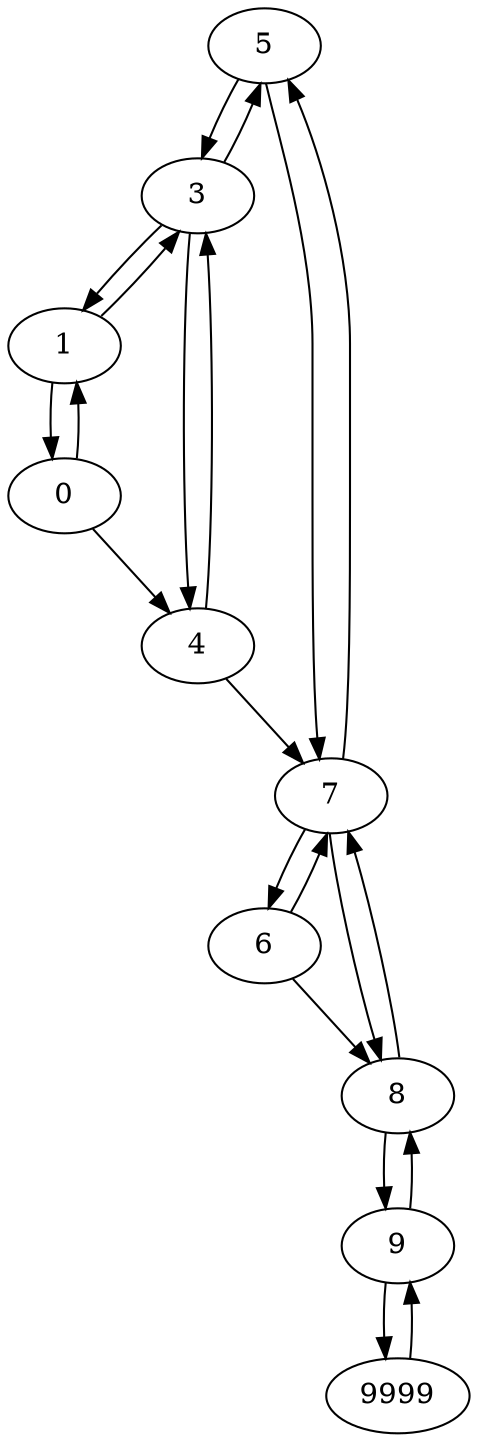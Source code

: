 digraph tree {
	5 -> 3;
	5 -> 7;
	3 -> 5;
	3 -> 1;
	3 -> 4;
	7 -> 5;
	7 -> 6;
	7 -> 8;
	1 -> 3;
	1 -> 0;
	4 -> 3;
	4 -> 7;
	0 -> 1;
	0 -> 4;
	6 -> 7;
	6 -> 8;
	8 -> 7;
	8 -> 9;
	9 -> 8;
	9 -> 9999;
	9999 -> 9;
}
